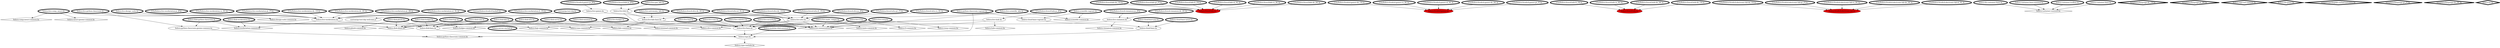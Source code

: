 digraph {
  "fedora-comp-neuro-common.ks" [shape="diamond"];
  "fedora-live-budgie.ks" [penwidth="5"];
  "l10n/fedora-livecd-cinnamon-ja_JP.ks" [penwidth="5"];
  "fedora-soas-common.ks" [shape="diamond"];
  "l10n/fedora-livecd-xfce-fr_FR.ks" [penwidth="5"];
  "l10n/fedora-live-workstation-nl_NL.ks" [penwidth="5"];
  "fedora-minimal-common.ks" [shape="diamond"];
  "l10n/fedora-livecd-kde-de_CH.ks" [penwidth="5"];
  "fedora-live-lxde.ks";
  "custom/fedora-livedvd-haskell.ks" [penwidth="5"];
  "fedora-lxde-common.ks" [shape="diamond"];
  "l10n/fedora-live-workstation-ja_JP.ks" [penwidth="5"];
  "fedora-livedvd-games.ks" [style="filled",fillcolor="#DD0000"];
  "l10n/fedora-livecd-lxde-fr_FR.ks" [penwidth="5"];
  "l10n/fedora-livedvd-electronic-lab-de_CH.ks" [penwidth="5"];
  "fedora-live-scientific_kde.ks" [penwidth="5"];
  "l10n/fedora-livedvd-games-de_CH.ks" [penwidth="5"];
  "l10n/fedora-live-workstation-fr_FR.ks" [penwidth="5"];
  "fedora-eln-container-base.ks" [penwidth="5"];
  "l10n/fedora-livecd-xfce-ja_JP.ks" [penwidth="5"];
  "fedora-live-astronomy_kde.ks" [penwidth="5"];
  "fedora-modular-disk-minimal.ks" [penwidth="5"];
  "l10n/fedora-live-workstation-ru_RU.ks" [penwidth="5"];
  "fedora-scientific-common.ks" [shape="diamond"];
  "fedora-live-mate_compiz.ks" [penwidth="5"];
  "l10n/fedora-livecd-kde-ja_JP.ks" [penwidth="5"];
  "fedora-livecd-lxde.ks" [style="filled",fillcolor="#DD0000"];
  "fedora-sway-common.ks" [shape="diamond"];
  "l10n/fedora-livecd-xfce-pt_PT.ks" [penwidth="5"];
  "fedora-i3-common.ks" [shape="diamond"];
  "fedora-live-robotics.ks" [penwidth="5"];
  "templates/language-de_CH.ks" [shape="diamond",penwidth="5"];
  "l10n/fedora-livedvd-electronic-lab-pt_PT.ks" [penwidth="5"];
  "l10n/fedora-livedvd-games-ru_RU.ks" [penwidth="5"];
  "fedora-live-comp_neuro.ks" [penwidth="5"];
  "fedora-live-kde.ks";
  "templates/language-pt_BR.ks" [shape="diamond",penwidth="5"];
  "fedora-lxqt-common.ks" [shape="diamond"];
  "l10n/fedora-livedvd-electronic-lab-ru_RU.ks" [penwidth="5"];
  "l10n/fedora-livedvd-electronic-lab-de_DE.ks" [penwidth="5"];
  "fedora-live-design_suite.ks" [penwidth="5"];
  "fedora-cloud-base-azure.ks" [penwidth="5"];
  "fedora-kde-common.ks" [shape="diamond"];
  "fedora-repo.ks";
  "l10n/fedora-livecd-kde-pt_PT.ks" [penwidth="5"];
  "l10n/fedora-livecd-lxde-ru_RU.ks" [penwidth="5"];
  "fedora-live-kde-base.ks";
  "l10n/fedora-livedvd-games-ja_JP.ks" [penwidth="5"];
  "fedora-disk-python-classroom.ks" [penwidth="5"];
  "fedora-python-classroom-common.ks" [shape="diamond"];
  "fedora-python-classroom-gnome-common.ks";
  "fedora-cloud-base-vagrant.ks";
  "l10n/fedora-livecd-xfce-ru_RU.ks" [penwidth="5"];
  "l10n/fedora-livecd-lxde-ja_JP.ks" [penwidth="5"];
  "l10n/fedora-livedvd-electronic-lab-nl_NL.ks" [penwidth="5"];
  "fedora-repo-not-rawhide.ks" [shape="diamond",penwidth="5"];
  "fedora-live-python-classroom.ks" [penwidth="5"];
  "l10n/fedora-live-workstation-pt_PT.ks" [penwidth="5"];
  "fedora-repo-rawhide.ks" [shape="diamond"];
  "fedora-python-classroom-vagrant.ks" [penwidth="5"];
  "fedora-disk-phosh.ks" [penwidth="5"];
  "l10n/fedora-livecd-cinnamon-de_DE.ks" [penwidth="5"];
  "fedora-disk-kde.ks" [penwidth="5"];
  "fedora-live-jam_kde.ks" [penwidth="5"];
  "fedora-disk-base.ks";
  "l10n/fedora-livecd-kde-fr_FR.ks" [penwidth="5"];
  "fedora-live-lxqt.ks" [penwidth="5"];
  "fedora-cinnamon-common.ks" [shape="diamond"];
  "custom/qa-test-day-welcome.js";
  "l10n/fedora-live-workstation-de_CH.ks" [penwidth="5"];
  "fedora-live-sway.ks" [penwidth="5"];
  "fedora-live-games.ks";
  "l10n/fedora-livedvd-games-nl_NL.ks" [penwidth="5"];
  "fedora-mate-common.ks" [shape="diamond"];
  "fedora-disk-soas.ks" [penwidth="5"];
  "fedora-disk-minimal.ks" [penwidth="5"];
  "l10n/fedora-livecd-lxde-de_DE.ks" [penwidth="5"];
  "fedora-workstation-common.ks" [shape="diamond"];
  "l10n/fedora-livecd-xfce-de_DE.ks" [penwidth="5"];
  "fedora-xfce-common.ks" [shape="diamond"];
  "l10n/fedora-livedvd-games-de_DE.ks" [penwidth="5"];
  "custom/qa-test-day.ks" [penwidth="5"];
  "l10n/fedora-livecd-xfce-nl_NL.ks" [penwidth="5"];
  "l10n/fedora-live-workstation-de_DE.ks" [penwidth="5"];
  "fedora-live-base.ks";
  "fedora-live-i3.ks" [penwidth="5"];
  "fedora-live-xfce.ks";
  "l10n/fedora-livecd-kde-nl_NL.ks" [penwidth="5"];
  "fedora-neuro-gnome-common.ks" [shape="diamond"];
  "l10n/fedora-livedvd-games-pt_PT.ks" [penwidth="5"];
  "fedora-design-suite-common.ks" [shape="diamond"];
  "fedora-scientific-vagrant.ks" [penwidth="5"];
  "fedora-eln-guest.ks" [shape="diamond",penwidth="5"];
  "fedora-disk-budgie.ks" [penwidth="5"];
  "l10n/fedora-live-workstation-pt_BR.ks" [penwidth="5"];
  "snippets/packagekit-cached-metadata.ks" [shape="diamond",penwidth="5"];
  "l10n/fedora-livecd-xfce-de_CH.ks" [penwidth="5"];
  "l10n/fedora-livecd-kde-ru_RU.ks" [penwidth="5"];
  "fedora-live-security.ks" [penwidth="5"];
  "templates/language-pt_PT.ks" [shape="diamond",penwidth="5"];
  "fedora-container-base-minimal.ks" [penwidth="5"];
  "fedora-container-toolbox.ks" [penwidth="5"];
  "fedora-livedvd-electronic-lab.ks" [style="filled",fillcolor="#DD0000"];
  "fedora-live-minimization.ks" [shape="diamond"];
  "fedora-disk-xfce.ks" [penwidth="5"];
  "fedora-disk-lxqt.ks" [penwidth="5"];
  "templates/language-de_DE.ks" [shape="diamond",penwidth="5"];
  "fedora-disk-workstation.ks" [penwidth="5"];
  "fedora-phosh-common.ks" [shape="diamond"];
  "l10n/fedora-livecd-kde-de_DE.ks" [penwidth="5"];
  "fedora-budgie-common.ks" [shape="diamond"];
  "fedora-iot.ks" [shape="diamond",penwidth="5"];
  "fedora-disk-server.ks" [penwidth="5"];
  "fedora-server-vm-full.ks" [penwidth="5"];
  "fedora-live-cinnamon.ks";
  "fedora-container-common.ks" [shape="diamond"];
  "fedora-livecd-kde.ks" [style="filled",fillcolor="#DD0000"];
  "l10n/fedora-livecd-lxde-de_CH.ks" [penwidth="5"];
  "fedora-disk-xbase.ks" [shape="diamond"];
  "fedora-cloud-base-gcp.ks" [penwidth="5"];
  "fedora-live-soas.ks" [penwidth="5"];
  "fedora-container-base.ks" [penwidth="5"];
  "fedora-live-workstation.ks";
  "fedora-cloud-base.ks";

  "fedora-cloud-base-azure.ks" -> "fedora-cloud-base.ks";
  "fedora-cloud-base-gcp.ks" -> "fedora-cloud-base.ks";
  "fedora-cloud-base-vagrant.ks" -> "fedora-cloud-base.ks";
  "fedora-cloud-base.ks" -> "fedora-repo.ks";
  "fedora-container-base-minimal.ks" -> "fedora-container-common.ks";
  "fedora-container-base.ks" -> "fedora-container-common.ks";
  "fedora-container-toolbox.ks" -> "fedora-container-common.ks";
  "fedora-disk-base.ks" -> "fedora-repo.ks";
  "fedora-disk-budgie.ks" -> "fedora-disk-base.ks";
  "fedora-disk-budgie.ks" -> "fedora-disk-xbase.ks";
  "fedora-disk-budgie.ks" -> "fedora-budgie-common.ks";
  "fedora-disk-kde.ks" -> "fedora-disk-base.ks";
  "fedora-disk-kde.ks" -> "fedora-disk-xbase.ks";
  "fedora-disk-kde.ks" -> "fedora-kde-common.ks";
  "fedora-disk-lxqt.ks" -> "fedora-disk-base.ks";
  "fedora-disk-lxqt.ks" -> "fedora-disk-xbase.ks";
  "fedora-disk-lxqt.ks" -> "fedora-lxqt-common.ks";
  "fedora-disk-minimal.ks" -> "fedora-disk-base.ks";
  "fedora-disk-minimal.ks" -> "fedora-minimal-common.ks";
  "fedora-disk-phosh.ks" -> "fedora-disk-base.ks";
  "fedora-disk-phosh.ks" -> "fedora-disk-xbase.ks";
  "fedora-disk-phosh.ks" -> "fedora-phosh-common.ks";
  "fedora-disk-python-classroom.ks" -> "fedora-disk-base.ks";
  "fedora-disk-python-classroom.ks" -> "fedora-disk-xbase.ks";
  "fedora-disk-python-classroom.ks" -> "fedora-workstation-common.ks";
  "fedora-disk-python-classroom.ks" -> "fedora-python-classroom-gnome-common.ks";
  "fedora-disk-server.ks" -> "fedora-disk-base.ks";
  "fedora-disk-soas.ks" -> "fedora-disk-base.ks";
  "fedora-disk-soas.ks" -> "fedora-disk-xbase.ks";
  "fedora-disk-soas.ks" -> "fedora-soas-common.ks";
  "fedora-disk-workstation.ks" -> "fedora-disk-base.ks";
  "fedora-disk-workstation.ks" -> "fedora-disk-xbase.ks";
  "fedora-disk-workstation.ks" -> "fedora-workstation-common.ks";
  "fedora-disk-xfce.ks" -> "fedora-disk-base.ks";
  "fedora-disk-xfce.ks" -> "fedora-disk-xbase.ks";
  "fedora-disk-xfce.ks" -> "fedora-xfce-common.ks";
  "fedora-eln-container-base.ks" -> "fedora-container-common.ks";
  "fedora-live-astronomy_kde.ks" -> "fedora-live-kde-base.ks";
  "fedora-live-astronomy_kde.ks" -> "fedora-live-minimization.ks";
  "fedora-live-base.ks" -> "fedora-repo.ks";
  "fedora-live-budgie.ks" -> "fedora-live-base.ks";
  "fedora-live-budgie.ks" -> "fedora-budgie-common.ks";
  "fedora-live-cinnamon.ks" -> "fedora-live-base.ks";
  "fedora-live-cinnamon.ks" -> "fedora-cinnamon-common.ks";
  "fedora-live-comp_neuro.ks" -> "fedora-live-workstation.ks";
  "fedora-live-comp_neuro.ks" -> "fedora-comp-neuro-common.ks";
  "fedora-live-comp_neuro.ks" -> "fedora-neuro-gnome-common.ks";
  "fedora-live-design_suite.ks" -> "fedora-live-workstation.ks";
  "fedora-live-design_suite.ks" -> "fedora-design-suite-common.ks";
  "fedora-live-games.ks" -> "fedora-live-xfce.ks";
  "fedora-live-i3.ks" -> "fedora-live-base.ks";
  "fedora-live-i3.ks" -> "fedora-live-minimization.ks";
  "fedora-live-i3.ks" -> "fedora-i3-common.ks";
  "fedora-live-jam_kde.ks" -> "fedora-live-kde.ks";
  "fedora-live-kde-base.ks" -> "fedora-live-base.ks";
  "fedora-live-kde-base.ks" -> "fedora-kde-common.ks";
  "fedora-live-kde.ks" -> "fedora-live-kde-base.ks";
  "fedora-live-kde.ks" -> "fedora-live-minimization.ks";
  "fedora-live-lxde.ks" -> "fedora-live-base.ks";
  "fedora-live-lxde.ks" -> "fedora-live-minimization.ks";
  "fedora-live-lxde.ks" -> "fedora-lxde-common.ks";
  "fedora-live-lxqt.ks" -> "fedora-live-base.ks";
  "fedora-live-lxqt.ks" -> "fedora-live-minimization.ks";
  "fedora-live-lxqt.ks" -> "fedora-lxqt-common.ks";
  "fedora-live-mate_compiz.ks" -> "fedora-live-base.ks";
  "fedora-live-mate_compiz.ks" -> "fedora-mate-common.ks";
  "fedora-live-mate_compiz.ks" -> "fedora-live-minimization.ks";
  "fedora-live-python-classroom.ks" -> "fedora-live-workstation.ks";
  "fedora-live-python-classroom.ks" -> "fedora-python-classroom-gnome-common.ks";
  "fedora-live-robotics.ks" -> "fedora-live-base.ks";
  "fedora-live-robotics.ks" -> "fedora-live-minimization.ks";
  "fedora-live-scientific_kde.ks" -> "fedora-live-kde-base.ks";
  "fedora-live-scientific_kde.ks" -> "fedora-live-minimization.ks";
  "fedora-live-scientific_kde.ks" -> "fedora-scientific-common.ks";
  "fedora-live-security.ks" -> "fedora-live-base.ks";
  "fedora-live-security.ks" -> "fedora-live-minimization.ks";
  "fedora-live-soas.ks" -> "fedora-live-base.ks";
  "fedora-live-soas.ks" -> "fedora-live-minimization.ks";
  "fedora-live-soas.ks" -> "fedora-soas-common.ks";
  "fedora-live-sway.ks" -> "fedora-live-base.ks";
  "fedora-live-sway.ks" -> "fedora-live-minimization.ks";
  "fedora-live-sway.ks" -> "fedora-sway-common.ks";
  "fedora-live-workstation.ks" -> "fedora-live-base.ks";
  "fedora-live-workstation.ks" -> "fedora-workstation-common.ks";
  "fedora-live-xfce.ks" -> "fedora-live-base.ks";
  "fedora-live-xfce.ks" -> "fedora-live-minimization.ks";
  "fedora-live-xfce.ks" -> "fedora-xfce-common.ks";
  "fedora-modular-disk-minimal.ks" -> "fedora-repo.ks";
  "fedora-python-classroom-gnome-common.ks" -> "fedora-python-classroom-common.ks";
  "fedora-python-classroom-vagrant.ks" -> "fedora-cloud-base-vagrant.ks";
  "fedora-python-classroom-vagrant.ks" -> "fedora-python-classroom-common.ks";
  "fedora-repo.ks" -> "fedora-repo-rawhide.ks";
  "fedora-scientific-vagrant.ks" -> "fedora-cloud-base-vagrant.ks";
  "fedora-scientific-vagrant.ks" -> "fedora-scientific-common.ks";
  "fedora-server-vm-full.ks" -> "fedora-repo.ks";
  "custom/fedora-livedvd-haskell.ks" -> "fedora-live-workstation.ks";
  "custom/qa-test-day.ks" -> "fedora-live-workstation.ks";
  "custom/qa-test-day.ks" -> "custom/qa-test-day-welcome.js";
  "l10n/fedora-live-workstation-de_CH.ks" -> "fedora-live-workstation.ks";
  "l10n/fedora-live-workstation-de_DE.ks" -> "fedora-live-workstation.ks";
  "l10n/fedora-live-workstation-fr_FR.ks" -> "fedora-live-workstation.ks";
  "l10n/fedora-live-workstation-ja_JP.ks" -> "fedora-live-workstation.ks";
  "l10n/fedora-live-workstation-nl_NL.ks" -> "fedora-live-workstation.ks";
  "l10n/fedora-live-workstation-pt_BR.ks" -> "fedora-live-workstation.ks";
  "l10n/fedora-live-workstation-pt_PT.ks" -> "fedora-live-workstation.ks";
  "l10n/fedora-live-workstation-ru_RU.ks" -> "fedora-live-workstation.ks";
  "l10n/fedora-livecd-cinnamon-de_DE.ks" -> "fedora-live-cinnamon.ks";
  "l10n/fedora-livecd-cinnamon-ja_JP.ks" -> "fedora-live-cinnamon.ks";
  "l10n/fedora-livecd-kde-de_CH.ks" -> "fedora-livecd-kde.ks";
  "l10n/fedora-livecd-kde-de_DE.ks" -> "fedora-livecd-kde.ks";
  "l10n/fedora-livecd-kde-fr_FR.ks" -> "fedora-livecd-kde.ks";
  "l10n/fedora-livecd-kde-ja_JP.ks" -> "fedora-live-kde.ks";
  "l10n/fedora-livecd-kde-nl_NL.ks" -> "fedora-livecd-kde.ks";
  "l10n/fedora-livecd-kde-pt_PT.ks" -> "fedora-livecd-kde.ks";
  "l10n/fedora-livecd-kde-ru_RU.ks" -> "fedora-livecd-kde.ks";
  "l10n/fedora-livecd-lxde-de_CH.ks" -> "fedora-livecd-lxde.ks";
  "l10n/fedora-livecd-lxde-de_DE.ks" -> "fedora-livecd-lxde.ks";
  "l10n/fedora-livecd-lxde-fr_FR.ks" -> "fedora-livecd-lxde.ks";
  "l10n/fedora-livecd-lxde-ja_JP.ks" -> "fedora-live-lxde.ks";
  "l10n/fedora-livecd-lxde-ru_RU.ks" -> "fedora-livecd-lxde.ks";
  "l10n/fedora-livecd-xfce-de_CH.ks" -> "fedora-live-xfce.ks";
  "l10n/fedora-livecd-xfce-de_DE.ks" -> "fedora-live-xfce.ks";
  "l10n/fedora-livecd-xfce-fr_FR.ks" -> "fedora-live-xfce.ks";
  "l10n/fedora-livecd-xfce-ja_JP.ks" -> "fedora-live-xfce.ks";
  "l10n/fedora-livecd-xfce-nl_NL.ks" -> "fedora-live-xfce.ks";
  "l10n/fedora-livecd-xfce-pt_PT.ks" -> "fedora-live-xfce.ks";
  "l10n/fedora-livecd-xfce-ru_RU.ks" -> "fedora-live-xfce.ks";
  "l10n/fedora-livedvd-electronic-lab-de_CH.ks" -> "fedora-livedvd-electronic-lab.ks";
  "l10n/fedora-livedvd-electronic-lab-de_DE.ks" -> "fedora-livedvd-electronic-lab.ks";
  "l10n/fedora-livedvd-electronic-lab-nl_NL.ks" -> "fedora-livedvd-electronic-lab.ks";
  "l10n/fedora-livedvd-electronic-lab-pt_PT.ks" -> "fedora-livedvd-electronic-lab.ks";
  "l10n/fedora-livedvd-electronic-lab-ru_RU.ks" -> "fedora-livedvd-electronic-lab.ks";
  "l10n/fedora-livedvd-games-de_CH.ks" -> "fedora-livedvd-games.ks";
  "l10n/fedora-livedvd-games-de_DE.ks" -> "fedora-livedvd-games.ks";
  "l10n/fedora-livedvd-games-ja_JP.ks" -> "fedora-live-games.ks";
  "l10n/fedora-livedvd-games-nl_NL.ks" -> "fedora-livedvd-games.ks";
  "l10n/fedora-livedvd-games-pt_PT.ks" -> "fedora-livedvd-games.ks";
  "l10n/fedora-livedvd-games-ru_RU.ks" -> "fedora-livedvd-games.ks";
}
